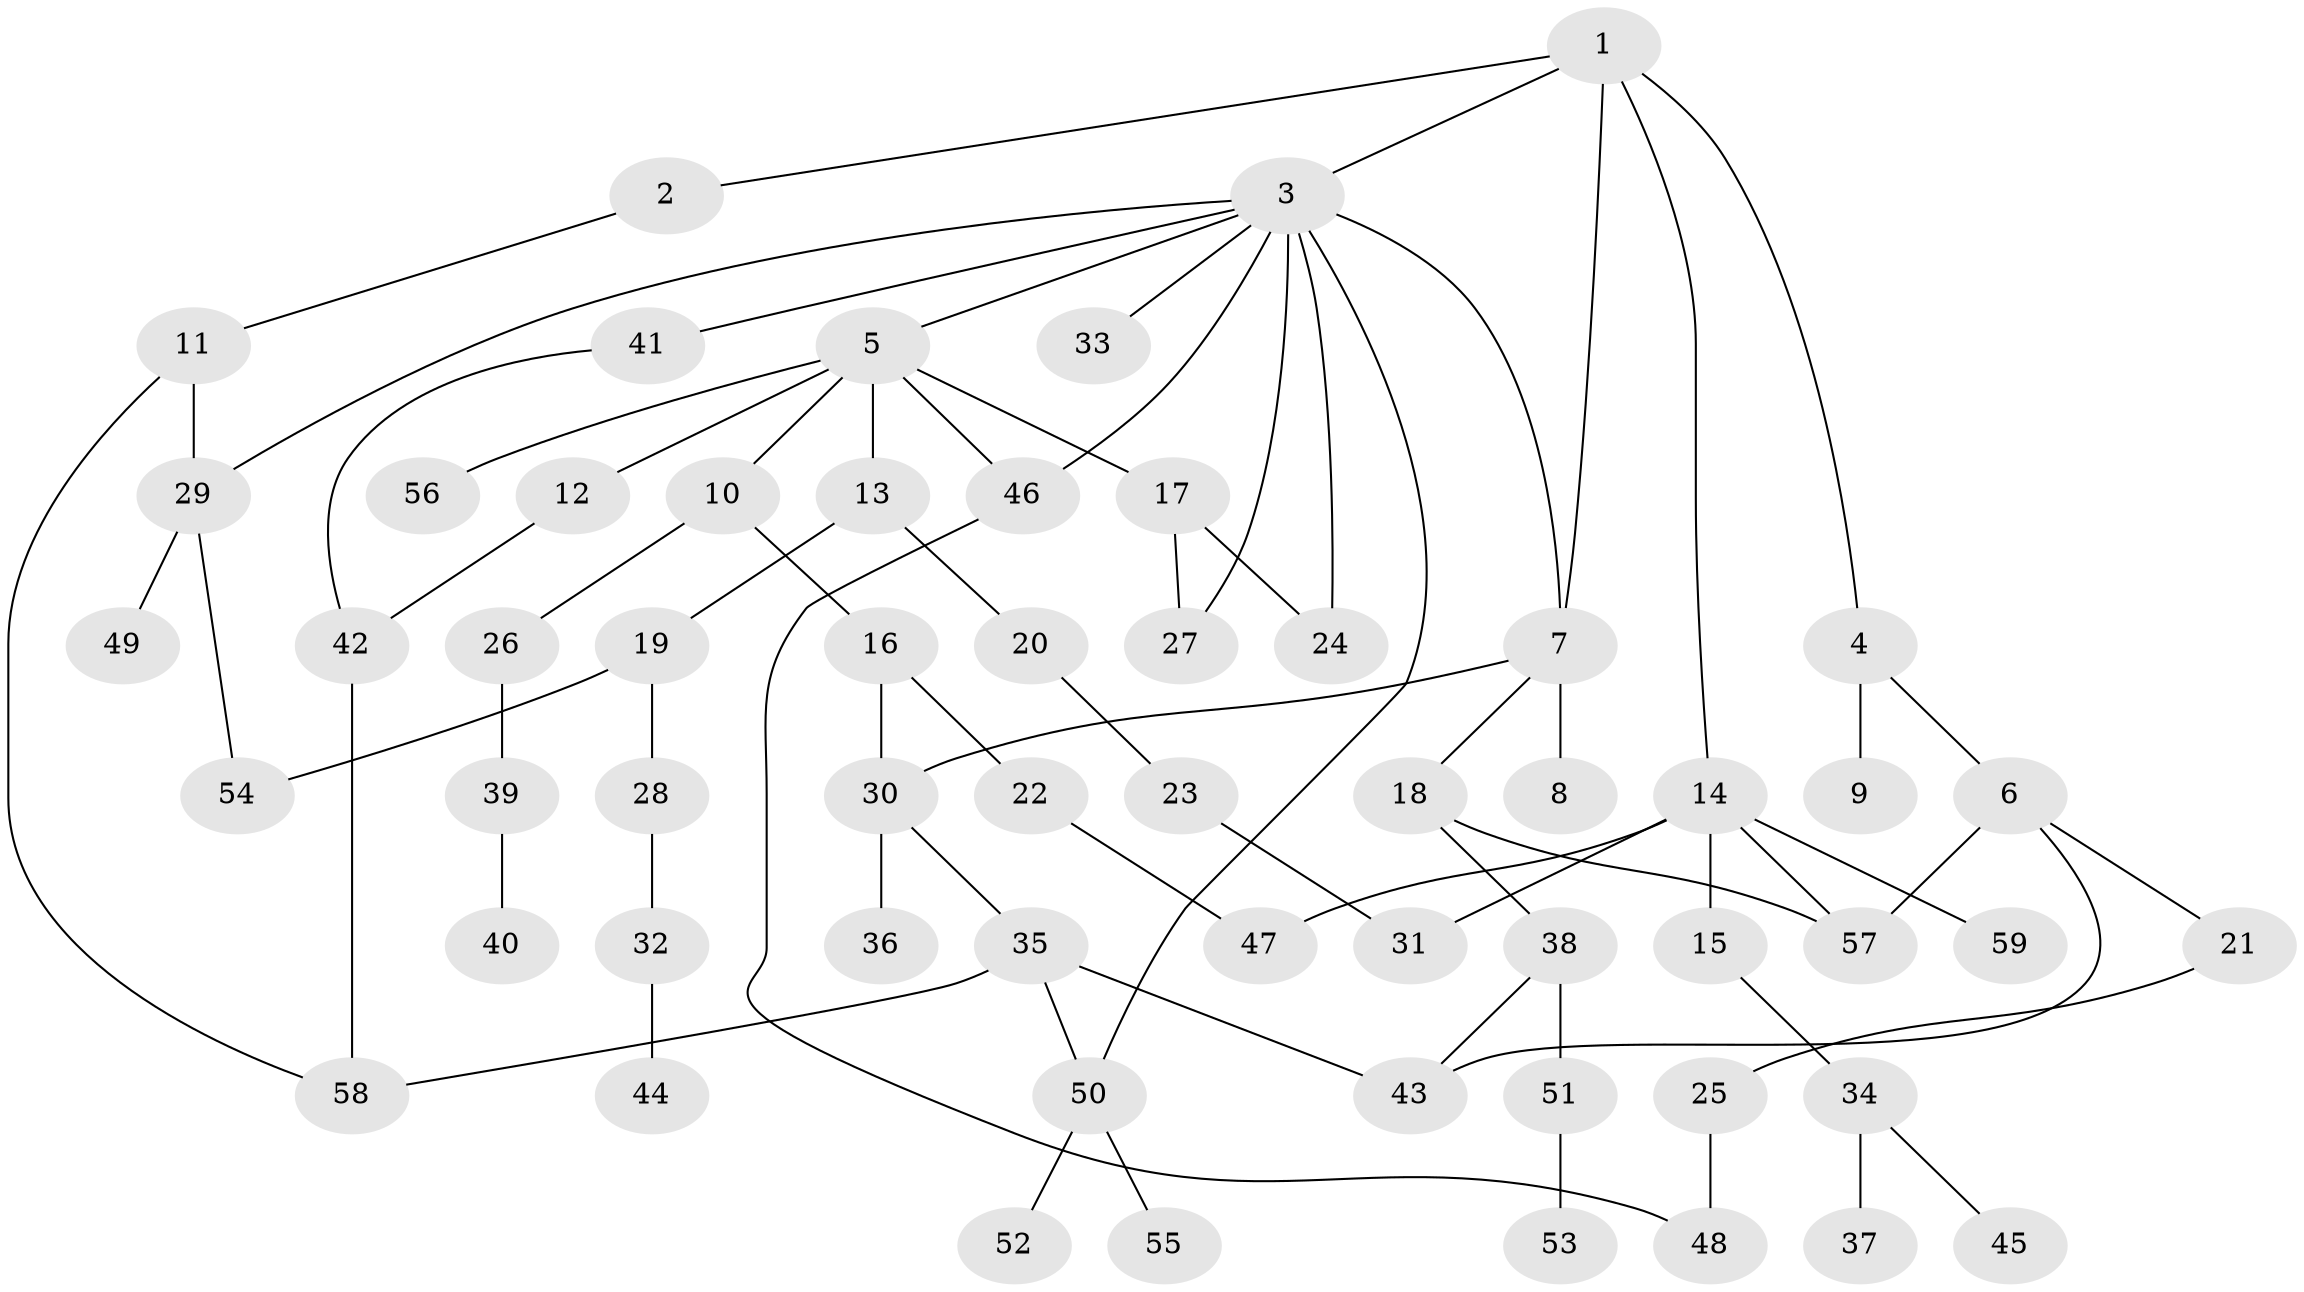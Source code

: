 // original degree distribution, {6: 0.017094017094017096, 3: 0.1623931623931624, 4: 0.07692307692307693, 8: 0.017094017094017096, 7: 0.008547008547008548, 5: 0.05128205128205128, 2: 0.3418803418803419, 1: 0.3247863247863248}
// Generated by graph-tools (version 1.1) at 2025/34/03/09/25 02:34:18]
// undirected, 59 vertices, 76 edges
graph export_dot {
graph [start="1"]
  node [color=gray90,style=filled];
  1;
  2;
  3;
  4;
  5;
  6;
  7;
  8;
  9;
  10;
  11;
  12;
  13;
  14;
  15;
  16;
  17;
  18;
  19;
  20;
  21;
  22;
  23;
  24;
  25;
  26;
  27;
  28;
  29;
  30;
  31;
  32;
  33;
  34;
  35;
  36;
  37;
  38;
  39;
  40;
  41;
  42;
  43;
  44;
  45;
  46;
  47;
  48;
  49;
  50;
  51;
  52;
  53;
  54;
  55;
  56;
  57;
  58;
  59;
  1 -- 2 [weight=1.0];
  1 -- 3 [weight=1.0];
  1 -- 4 [weight=1.0];
  1 -- 7 [weight=1.0];
  1 -- 14 [weight=1.0];
  2 -- 11 [weight=1.0];
  3 -- 5 [weight=1.0];
  3 -- 7 [weight=1.0];
  3 -- 24 [weight=1.0];
  3 -- 27 [weight=2.0];
  3 -- 29 [weight=1.0];
  3 -- 33 [weight=1.0];
  3 -- 41 [weight=1.0];
  3 -- 46 [weight=1.0];
  3 -- 50 [weight=1.0];
  4 -- 6 [weight=1.0];
  4 -- 9 [weight=1.0];
  5 -- 10 [weight=1.0];
  5 -- 12 [weight=1.0];
  5 -- 13 [weight=1.0];
  5 -- 17 [weight=1.0];
  5 -- 46 [weight=1.0];
  5 -- 56 [weight=1.0];
  6 -- 21 [weight=1.0];
  6 -- 43 [weight=1.0];
  6 -- 57 [weight=3.0];
  7 -- 8 [weight=1.0];
  7 -- 18 [weight=1.0];
  7 -- 30 [weight=1.0];
  10 -- 16 [weight=1.0];
  10 -- 26 [weight=1.0];
  11 -- 29 [weight=1.0];
  11 -- 58 [weight=1.0];
  12 -- 42 [weight=1.0];
  13 -- 19 [weight=1.0];
  13 -- 20 [weight=1.0];
  14 -- 15 [weight=1.0];
  14 -- 31 [weight=2.0];
  14 -- 47 [weight=1.0];
  14 -- 57 [weight=1.0];
  14 -- 59 [weight=1.0];
  15 -- 34 [weight=1.0];
  16 -- 22 [weight=1.0];
  16 -- 30 [weight=1.0];
  17 -- 24 [weight=4.0];
  17 -- 27 [weight=1.0];
  18 -- 38 [weight=1.0];
  18 -- 57 [weight=1.0];
  19 -- 28 [weight=1.0];
  19 -- 54 [weight=1.0];
  20 -- 23 [weight=1.0];
  21 -- 25 [weight=1.0];
  22 -- 47 [weight=1.0];
  23 -- 31 [weight=1.0];
  25 -- 48 [weight=2.0];
  26 -- 39 [weight=2.0];
  28 -- 32 [weight=1.0];
  29 -- 49 [weight=1.0];
  29 -- 54 [weight=1.0];
  30 -- 35 [weight=1.0];
  30 -- 36 [weight=2.0];
  32 -- 44 [weight=1.0];
  34 -- 37 [weight=1.0];
  34 -- 45 [weight=1.0];
  35 -- 43 [weight=1.0];
  35 -- 50 [weight=1.0];
  35 -- 58 [weight=1.0];
  38 -- 43 [weight=1.0];
  38 -- 51 [weight=1.0];
  39 -- 40 [weight=1.0];
  41 -- 42 [weight=1.0];
  42 -- 58 [weight=1.0];
  46 -- 48 [weight=1.0];
  50 -- 52 [weight=1.0];
  50 -- 55 [weight=1.0];
  51 -- 53 [weight=1.0];
}
